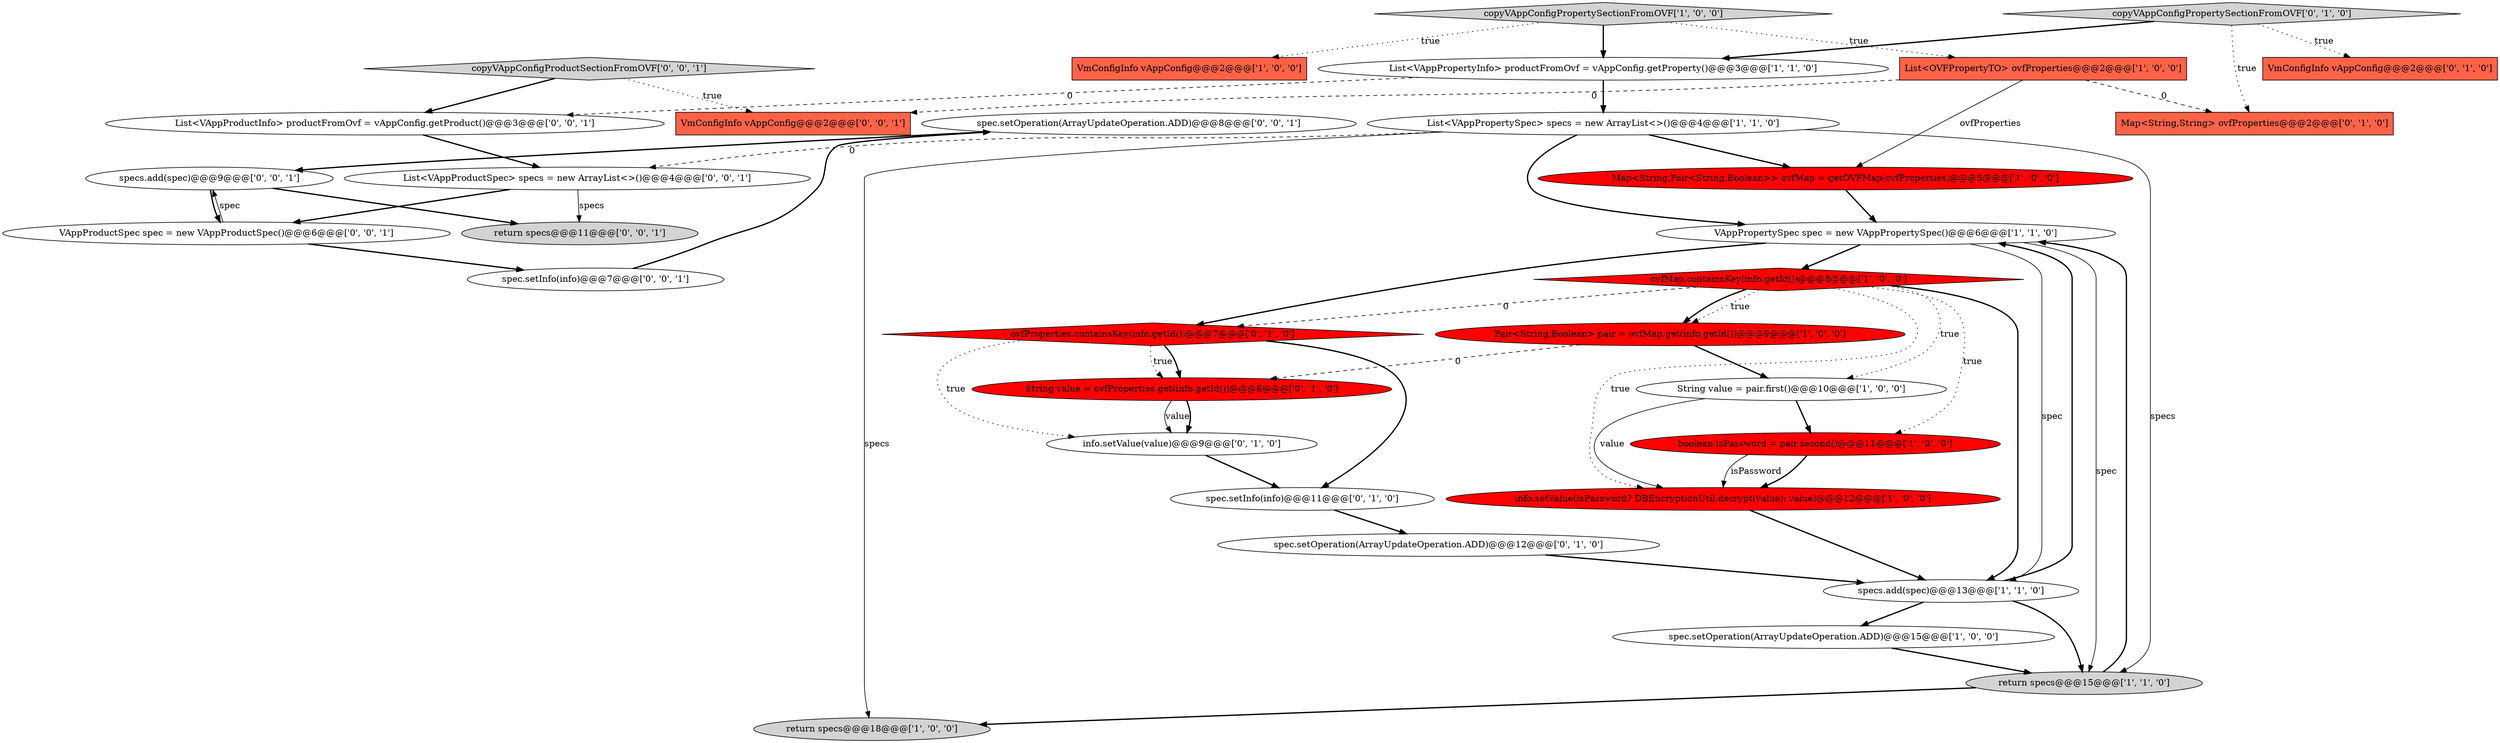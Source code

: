 digraph {
26 [style = filled, label = "spec.setOperation(ArrayUpdateOperation.ADD)@@@8@@@['0', '0', '1']", fillcolor = white, shape = ellipse image = "AAA0AAABBB3BBB"];
17 [style = filled, label = "copyVAppConfigPropertySectionFromOVF['0', '1', '0']", fillcolor = lightgray, shape = diamond image = "AAA0AAABBB2BBB"];
23 [style = filled, label = "ovfProperties.containsKey(info.getId())@@@7@@@['0', '1', '0']", fillcolor = red, shape = diamond image = "AAA1AAABBB2BBB"];
5 [style = filled, label = "Map<String,Pair<String,Boolean>> ovfMap = getOVFMap(ovfProperties)@@@5@@@['1', '0', '0']", fillcolor = red, shape = ellipse image = "AAA1AAABBB1BBB"];
20 [style = filled, label = "spec.setOperation(ArrayUpdateOperation.ADD)@@@12@@@['0', '1', '0']", fillcolor = white, shape = ellipse image = "AAA0AAABBB2BBB"];
0 [style = filled, label = "info.setValue(isPassword? DBEncryptionUtil.decrypt(value): value)@@@12@@@['1', '0', '0']", fillcolor = red, shape = ellipse image = "AAA1AAABBB1BBB"];
28 [style = filled, label = "VmConfigInfo vAppConfig@@@2@@@['0', '0', '1']", fillcolor = tomato, shape = box image = "AAA0AAABBB3BBB"];
32 [style = filled, label = "List<VAppProductInfo> productFromOvf = vAppConfig.getProduct()@@@3@@@['0', '0', '1']", fillcolor = white, shape = ellipse image = "AAA0AAABBB3BBB"];
19 [style = filled, label = "info.setValue(value)@@@9@@@['0', '1', '0']", fillcolor = white, shape = ellipse image = "AAA0AAABBB2BBB"];
31 [style = filled, label = "specs.add(spec)@@@9@@@['0', '0', '1']", fillcolor = white, shape = ellipse image = "AAA0AAABBB3BBB"];
10 [style = filled, label = "return specs@@@18@@@['1', '0', '0']", fillcolor = lightgray, shape = ellipse image = "AAA0AAABBB1BBB"];
16 [style = filled, label = "spec.setInfo(info)@@@11@@@['0', '1', '0']", fillcolor = white, shape = ellipse image = "AAA0AAABBB2BBB"];
14 [style = filled, label = "specs.add(spec)@@@13@@@['1', '1', '0']", fillcolor = white, shape = ellipse image = "AAA0AAABBB1BBB"];
13 [style = filled, label = "List<OVFPropertyTO> ovfProperties@@@2@@@['1', '0', '0']", fillcolor = tomato, shape = box image = "AAA1AAABBB1BBB"];
7 [style = filled, label = "VmConfigInfo vAppConfig@@@2@@@['1', '0', '0']", fillcolor = tomato, shape = box image = "AAA0AAABBB1BBB"];
21 [style = filled, label = "VmConfigInfo vAppConfig@@@2@@@['0', '1', '0']", fillcolor = tomato, shape = box image = "AAA0AAABBB2BBB"];
30 [style = filled, label = "spec.setInfo(info)@@@7@@@['0', '0', '1']", fillcolor = white, shape = ellipse image = "AAA0AAABBB3BBB"];
18 [style = filled, label = "String value = ovfProperties.get(info.getId())@@@8@@@['0', '1', '0']", fillcolor = red, shape = ellipse image = "AAA1AAABBB2BBB"];
4 [style = filled, label = "List<VAppPropertyInfo> productFromOvf = vAppConfig.getProperty()@@@3@@@['1', '1', '0']", fillcolor = white, shape = ellipse image = "AAA0AAABBB1BBB"];
27 [style = filled, label = "copyVAppConfigProductSectionFromOVF['0', '0', '1']", fillcolor = lightgray, shape = diamond image = "AAA0AAABBB3BBB"];
9 [style = filled, label = "spec.setOperation(ArrayUpdateOperation.ADD)@@@15@@@['1', '0', '0']", fillcolor = white, shape = ellipse image = "AAA0AAABBB1BBB"];
3 [style = filled, label = "List<VAppPropertySpec> specs = new ArrayList<>()@@@4@@@['1', '1', '0']", fillcolor = white, shape = ellipse image = "AAA0AAABBB1BBB"];
8 [style = filled, label = "boolean isPassword = pair.second()@@@11@@@['1', '0', '0']", fillcolor = red, shape = ellipse image = "AAA1AAABBB1BBB"];
6 [style = filled, label = "ovfMap.containsKey(info.getId())@@@8@@@['1', '0', '0']", fillcolor = red, shape = diamond image = "AAA1AAABBB1BBB"];
29 [style = filled, label = "List<VAppProductSpec> specs = new ArrayList<>()@@@4@@@['0', '0', '1']", fillcolor = white, shape = ellipse image = "AAA0AAABBB3BBB"];
2 [style = filled, label = "copyVAppConfigPropertySectionFromOVF['1', '0', '0']", fillcolor = lightgray, shape = diamond image = "AAA0AAABBB1BBB"];
11 [style = filled, label = "VAppPropertySpec spec = new VAppPropertySpec()@@@6@@@['1', '1', '0']", fillcolor = white, shape = ellipse image = "AAA0AAABBB1BBB"];
12 [style = filled, label = "Pair<String,Boolean> pair = ovfMap.get(info.getId())@@@9@@@['1', '0', '0']", fillcolor = red, shape = ellipse image = "AAA1AAABBB1BBB"];
15 [style = filled, label = "String value = pair.first()@@@10@@@['1', '0', '0']", fillcolor = white, shape = ellipse image = "AAA0AAABBB1BBB"];
25 [style = filled, label = "VAppProductSpec spec = new VAppProductSpec()@@@6@@@['0', '0', '1']", fillcolor = white, shape = ellipse image = "AAA0AAABBB3BBB"];
1 [style = filled, label = "return specs@@@15@@@['1', '1', '0']", fillcolor = lightgray, shape = ellipse image = "AAA0AAABBB1BBB"];
24 [style = filled, label = "return specs@@@11@@@['0', '0', '1']", fillcolor = lightgray, shape = ellipse image = "AAA0AAABBB3BBB"];
22 [style = filled, label = "Map<String,String> ovfProperties@@@2@@@['0', '1', '0']", fillcolor = tomato, shape = box image = "AAA1AAABBB2BBB"];
25->31 [style = solid, label="spec"];
3->29 [style = dashed, label="0"];
4->3 [style = bold, label=""];
23->16 [style = bold, label=""];
27->32 [style = bold, label=""];
31->25 [style = bold, label=""];
3->1 [style = solid, label="specs"];
25->30 [style = bold, label=""];
18->19 [style = solid, label="value"];
31->24 [style = bold, label=""];
11->6 [style = bold, label=""];
30->26 [style = bold, label=""];
12->15 [style = bold, label=""];
17->4 [style = bold, label=""];
3->11 [style = bold, label=""];
18->19 [style = bold, label=""];
29->25 [style = bold, label=""];
20->14 [style = bold, label=""];
3->10 [style = solid, label="specs"];
23->19 [style = dotted, label="true"];
2->4 [style = bold, label=""];
14->1 [style = bold, label=""];
1->11 [style = bold, label=""];
19->16 [style = bold, label=""];
29->24 [style = solid, label="specs"];
32->29 [style = bold, label=""];
6->14 [style = bold, label=""];
8->0 [style = bold, label=""];
13->28 [style = dashed, label="0"];
27->28 [style = dotted, label="true"];
4->32 [style = dashed, label="0"];
3->5 [style = bold, label=""];
0->14 [style = bold, label=""];
26->31 [style = bold, label=""];
23->18 [style = dotted, label="true"];
6->8 [style = dotted, label="true"];
13->5 [style = solid, label="ovfProperties"];
11->1 [style = solid, label="spec"];
2->7 [style = dotted, label="true"];
6->23 [style = dashed, label="0"];
15->0 [style = solid, label="value"];
8->0 [style = solid, label="isPassword"];
17->22 [style = dotted, label="true"];
14->9 [style = bold, label=""];
12->18 [style = dashed, label="0"];
5->11 [style = bold, label=""];
6->12 [style = dotted, label="true"];
6->0 [style = dotted, label="true"];
9->1 [style = bold, label=""];
11->14 [style = solid, label="spec"];
1->10 [style = bold, label=""];
16->20 [style = bold, label=""];
11->23 [style = bold, label=""];
14->11 [style = bold, label=""];
17->21 [style = dotted, label="true"];
15->8 [style = bold, label=""];
23->18 [style = bold, label=""];
2->13 [style = dotted, label="true"];
13->22 [style = dashed, label="0"];
6->15 [style = dotted, label="true"];
6->12 [style = bold, label=""];
}
